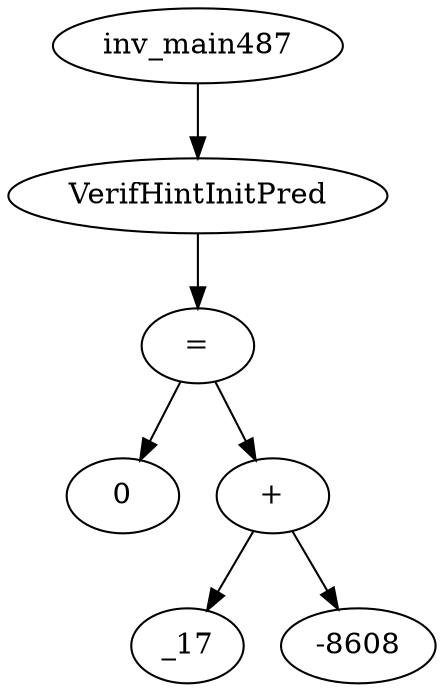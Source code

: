 digraph dag {
0 [label="inv_main487"];
1 [label="VerifHintInitPred"];
2 [label="="];
3 [label="0"];
4 [label="+"];
5 [label="_17"];
6 [label="-8608"];
0->1
1->2
2->4
2 -> 3
4->6
4 -> 5
}
